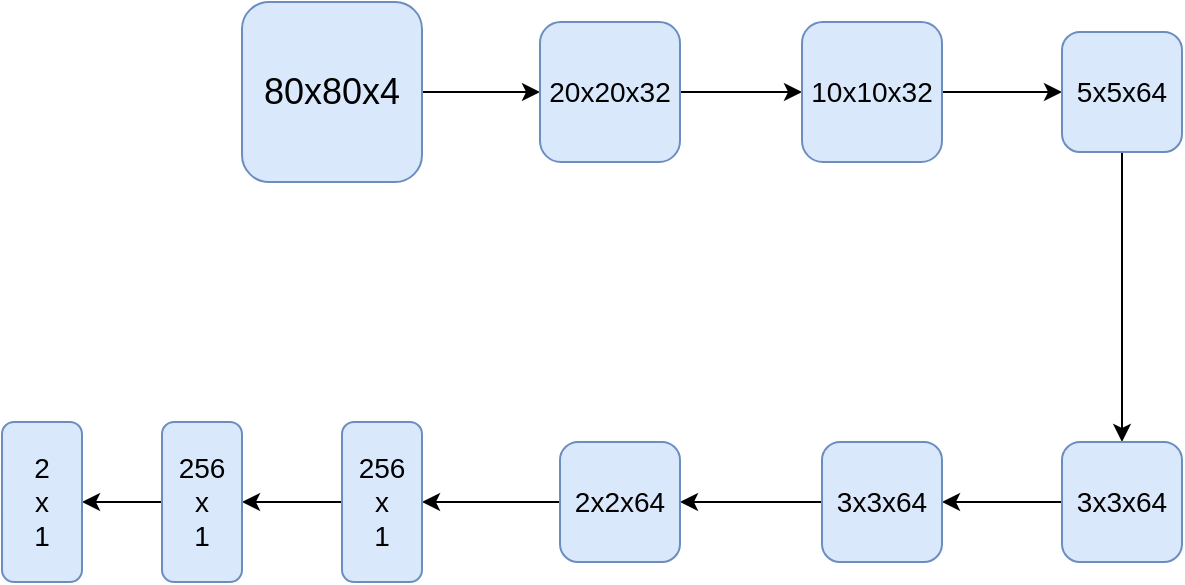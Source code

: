 <mxfile version="21.8.1" type="github">
  <diagram name="第 1 页" id="yR9HOdzIv7jTi1fBP0-I">
    <mxGraphModel dx="922" dy="539" grid="1" gridSize="10" guides="1" tooltips="1" connect="1" arrows="1" fold="1" page="1" pageScale="1" pageWidth="827" pageHeight="1169" math="0" shadow="0">
      <root>
        <mxCell id="0" />
        <mxCell id="1" parent="0" />
        <mxCell id="huxlr9JHoWnAr4w4-cFv-16" style="edgeStyle=orthogonalEdgeStyle;rounded=0;orthogonalLoop=1;jettySize=auto;html=1;exitX=1;exitY=0.5;exitDx=0;exitDy=0;entryX=0;entryY=0.5;entryDx=0;entryDy=0;" edge="1" parent="1" source="huxlr9JHoWnAr4w4-cFv-1" target="huxlr9JHoWnAr4w4-cFv-3">
          <mxGeometry relative="1" as="geometry" />
        </mxCell>
        <mxCell id="huxlr9JHoWnAr4w4-cFv-1" value="&lt;font style=&quot;font-size: 18px;&quot;&gt;80x80x4&lt;/font&gt;" style="rounded=1;whiteSpace=wrap;html=1;fillColor=#dae8fc;strokeColor=#6c8ebf;" vertex="1" parent="1">
          <mxGeometry x="230" y="100" width="90" height="90" as="geometry" />
        </mxCell>
        <mxCell id="huxlr9JHoWnAr4w4-cFv-17" style="edgeStyle=orthogonalEdgeStyle;rounded=0;orthogonalLoop=1;jettySize=auto;html=1;exitX=1;exitY=0.5;exitDx=0;exitDy=0;entryX=0;entryY=0.5;entryDx=0;entryDy=0;" edge="1" parent="1" source="huxlr9JHoWnAr4w4-cFv-3" target="huxlr9JHoWnAr4w4-cFv-4">
          <mxGeometry relative="1" as="geometry" />
        </mxCell>
        <mxCell id="huxlr9JHoWnAr4w4-cFv-3" value="&lt;font style=&quot;font-size: 14px;&quot;&gt;20x20x32&lt;/font&gt;" style="rounded=1;whiteSpace=wrap;html=1;fillColor=#dae8fc;strokeColor=#6c8ebf;" vertex="1" parent="1">
          <mxGeometry x="379" y="110" width="70" height="70" as="geometry" />
        </mxCell>
        <mxCell id="huxlr9JHoWnAr4w4-cFv-18" style="edgeStyle=orthogonalEdgeStyle;rounded=0;orthogonalLoop=1;jettySize=auto;html=1;exitX=1;exitY=0.5;exitDx=0;exitDy=0;entryX=0;entryY=0.5;entryDx=0;entryDy=0;" edge="1" parent="1" source="huxlr9JHoWnAr4w4-cFv-4" target="huxlr9JHoWnAr4w4-cFv-5">
          <mxGeometry relative="1" as="geometry" />
        </mxCell>
        <mxCell id="huxlr9JHoWnAr4w4-cFv-4" value="&lt;font style=&quot;font-size: 14px;&quot;&gt;10x10x32&lt;/font&gt;" style="rounded=1;whiteSpace=wrap;html=1;fillColor=#dae8fc;strokeColor=#6c8ebf;" vertex="1" parent="1">
          <mxGeometry x="510" y="110" width="70" height="70" as="geometry" />
        </mxCell>
        <mxCell id="huxlr9JHoWnAr4w4-cFv-19" style="edgeStyle=orthogonalEdgeStyle;rounded=0;orthogonalLoop=1;jettySize=auto;html=1;exitX=0.5;exitY=1;exitDx=0;exitDy=0;entryX=0.5;entryY=0;entryDx=0;entryDy=0;" edge="1" parent="1" source="huxlr9JHoWnAr4w4-cFv-5" target="huxlr9JHoWnAr4w4-cFv-10">
          <mxGeometry relative="1" as="geometry" />
        </mxCell>
        <mxCell id="huxlr9JHoWnAr4w4-cFv-5" value="&lt;font style=&quot;font-size: 14px;&quot;&gt;5x5x64&lt;/font&gt;" style="rounded=1;whiteSpace=wrap;html=1;fillColor=#dae8fc;strokeColor=#6c8ebf;" vertex="1" parent="1">
          <mxGeometry x="640" y="115" width="60" height="60" as="geometry" />
        </mxCell>
        <mxCell id="huxlr9JHoWnAr4w4-cFv-20" style="edgeStyle=orthogonalEdgeStyle;rounded=0;orthogonalLoop=1;jettySize=auto;html=1;exitX=0;exitY=0.5;exitDx=0;exitDy=0;entryX=1;entryY=0.5;entryDx=0;entryDy=0;" edge="1" parent="1" source="huxlr9JHoWnAr4w4-cFv-10" target="huxlr9JHoWnAr4w4-cFv-11">
          <mxGeometry relative="1" as="geometry" />
        </mxCell>
        <mxCell id="huxlr9JHoWnAr4w4-cFv-10" value="&lt;font style=&quot;font-size: 14px;&quot;&gt;3x3x64&lt;/font&gt;" style="rounded=1;whiteSpace=wrap;html=1;fillColor=#dae8fc;strokeColor=#6c8ebf;" vertex="1" parent="1">
          <mxGeometry x="640" y="320" width="60" height="60" as="geometry" />
        </mxCell>
        <mxCell id="huxlr9JHoWnAr4w4-cFv-21" style="edgeStyle=orthogonalEdgeStyle;rounded=0;orthogonalLoop=1;jettySize=auto;html=1;exitX=0;exitY=0.5;exitDx=0;exitDy=0;entryX=1;entryY=0.5;entryDx=0;entryDy=0;" edge="1" parent="1" source="huxlr9JHoWnAr4w4-cFv-11" target="huxlr9JHoWnAr4w4-cFv-12">
          <mxGeometry relative="1" as="geometry" />
        </mxCell>
        <mxCell id="huxlr9JHoWnAr4w4-cFv-11" value="&lt;font style=&quot;font-size: 14px;&quot;&gt;3x3x64&lt;/font&gt;" style="rounded=1;whiteSpace=wrap;html=1;fillColor=#dae8fc;strokeColor=#6c8ebf;" vertex="1" parent="1">
          <mxGeometry x="520" y="320" width="60" height="60" as="geometry" />
        </mxCell>
        <mxCell id="huxlr9JHoWnAr4w4-cFv-22" style="edgeStyle=orthogonalEdgeStyle;rounded=0;orthogonalLoop=1;jettySize=auto;html=1;exitX=0;exitY=0.5;exitDx=0;exitDy=0;entryX=1;entryY=0.5;entryDx=0;entryDy=0;" edge="1" parent="1" source="huxlr9JHoWnAr4w4-cFv-12" target="huxlr9JHoWnAr4w4-cFv-13">
          <mxGeometry relative="1" as="geometry" />
        </mxCell>
        <mxCell id="huxlr9JHoWnAr4w4-cFv-12" value="&lt;font style=&quot;font-size: 14px;&quot;&gt;2x2x64&lt;/font&gt;" style="rounded=1;whiteSpace=wrap;html=1;fillColor=#dae8fc;strokeColor=#6c8ebf;" vertex="1" parent="1">
          <mxGeometry x="389" y="320" width="60" height="60" as="geometry" />
        </mxCell>
        <mxCell id="huxlr9JHoWnAr4w4-cFv-23" style="edgeStyle=orthogonalEdgeStyle;rounded=0;orthogonalLoop=1;jettySize=auto;html=1;exitX=0;exitY=0.5;exitDx=0;exitDy=0;entryX=1;entryY=0.5;entryDx=0;entryDy=0;" edge="1" parent="1" source="huxlr9JHoWnAr4w4-cFv-13" target="huxlr9JHoWnAr4w4-cFv-14">
          <mxGeometry relative="1" as="geometry" />
        </mxCell>
        <mxCell id="huxlr9JHoWnAr4w4-cFv-13" value="&lt;font style=&quot;font-size: 14px;&quot;&gt;256&lt;br&gt;x&lt;br&gt;1&lt;br&gt;&lt;/font&gt;" style="rounded=1;whiteSpace=wrap;html=1;fillColor=#dae8fc;strokeColor=#6c8ebf;" vertex="1" parent="1">
          <mxGeometry x="280" y="310" width="40" height="80" as="geometry" />
        </mxCell>
        <mxCell id="huxlr9JHoWnAr4w4-cFv-24" style="edgeStyle=orthogonalEdgeStyle;rounded=0;orthogonalLoop=1;jettySize=auto;html=1;exitX=0;exitY=0.5;exitDx=0;exitDy=0;entryX=1;entryY=0.5;entryDx=0;entryDy=0;" edge="1" parent="1" source="huxlr9JHoWnAr4w4-cFv-14" target="huxlr9JHoWnAr4w4-cFv-15">
          <mxGeometry relative="1" as="geometry" />
        </mxCell>
        <mxCell id="huxlr9JHoWnAr4w4-cFv-14" value="&lt;font style=&quot;font-size: 14px;&quot;&gt;256&lt;br&gt;x&lt;br&gt;1&lt;br&gt;&lt;/font&gt;" style="rounded=1;whiteSpace=wrap;html=1;fillColor=#dae8fc;strokeColor=#6c8ebf;" vertex="1" parent="1">
          <mxGeometry x="190" y="310" width="40" height="80" as="geometry" />
        </mxCell>
        <mxCell id="huxlr9JHoWnAr4w4-cFv-15" value="&lt;font style=&quot;font-size: 14px;&quot;&gt;2&lt;br&gt;x&lt;br&gt;1&lt;br&gt;&lt;/font&gt;" style="rounded=1;whiteSpace=wrap;html=1;fillColor=#dae8fc;strokeColor=#6c8ebf;" vertex="1" parent="1">
          <mxGeometry x="110" y="310" width="40" height="80" as="geometry" />
        </mxCell>
      </root>
    </mxGraphModel>
  </diagram>
</mxfile>
